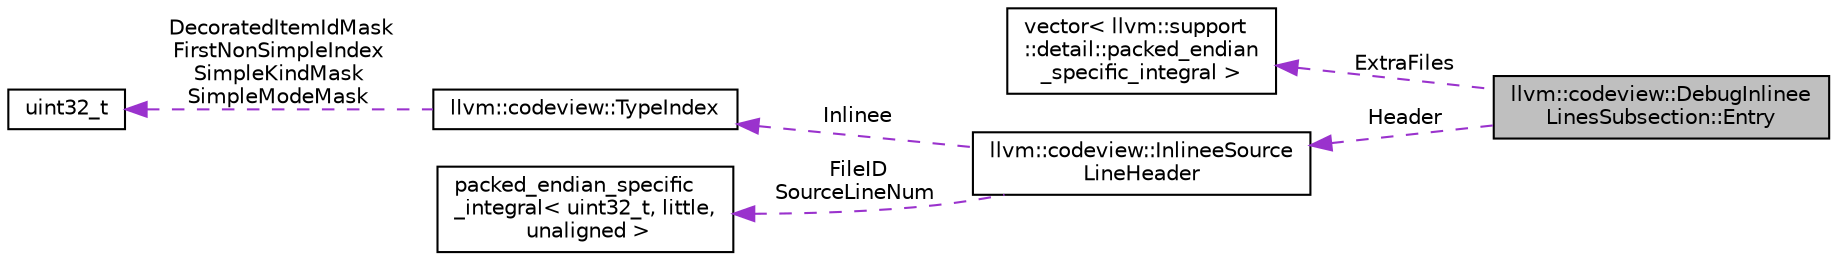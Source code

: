 digraph "llvm::codeview::DebugInlineeLinesSubsection::Entry"
{
 // LATEX_PDF_SIZE
  bgcolor="transparent";
  edge [fontname="Helvetica",fontsize="10",labelfontname="Helvetica",labelfontsize="10"];
  node [fontname="Helvetica",fontsize="10",shape="box"];
  rankdir="LR";
  Node1 [label="llvm::codeview::DebugInlinee\lLinesSubsection::Entry",height=0.2,width=0.4,color="black", fillcolor="grey75", style="filled", fontcolor="black",tooltip=" "];
  Node2 -> Node1 [dir="back",color="darkorchid3",fontsize="10",style="dashed",label=" ExtraFiles" ,fontname="Helvetica"];
  Node2 [label="vector\< llvm::support\l::detail::packed_endian\l_specific_integral \>",height=0.2,width=0.4,color="black",tooltip=" "];
  Node3 -> Node1 [dir="back",color="darkorchid3",fontsize="10",style="dashed",label=" Header" ,fontname="Helvetica"];
  Node3 [label="llvm::codeview::InlineeSource\lLineHeader",height=0.2,width=0.4,color="black",URL="$structllvm_1_1codeview_1_1InlineeSourceLineHeader.html",tooltip=" "];
  Node4 -> Node3 [dir="back",color="darkorchid3",fontsize="10",style="dashed",label=" Inlinee" ,fontname="Helvetica"];
  Node4 [label="llvm::codeview::TypeIndex",height=0.2,width=0.4,color="black",URL="$classllvm_1_1codeview_1_1TypeIndex.html",tooltip="A 32-bit type reference."];
  Node5 -> Node4 [dir="back",color="darkorchid3",fontsize="10",style="dashed",label=" DecoratedItemIdMask\nFirstNonSimpleIndex\nSimpleKindMask\nSimpleModeMask" ,fontname="Helvetica"];
  Node5 [label="uint32_t",height=0.2,width=0.4,color="black",URL="$classuint32__t.html",tooltip=" "];
  Node6 -> Node3 [dir="back",color="darkorchid3",fontsize="10",style="dashed",label=" FileID\nSourceLineNum" ,fontname="Helvetica"];
  Node6 [label="packed_endian_specific\l_integral\< uint32_t, little,\l unaligned \>",height=0.2,width=0.4,color="black",tooltip=" "];
}
